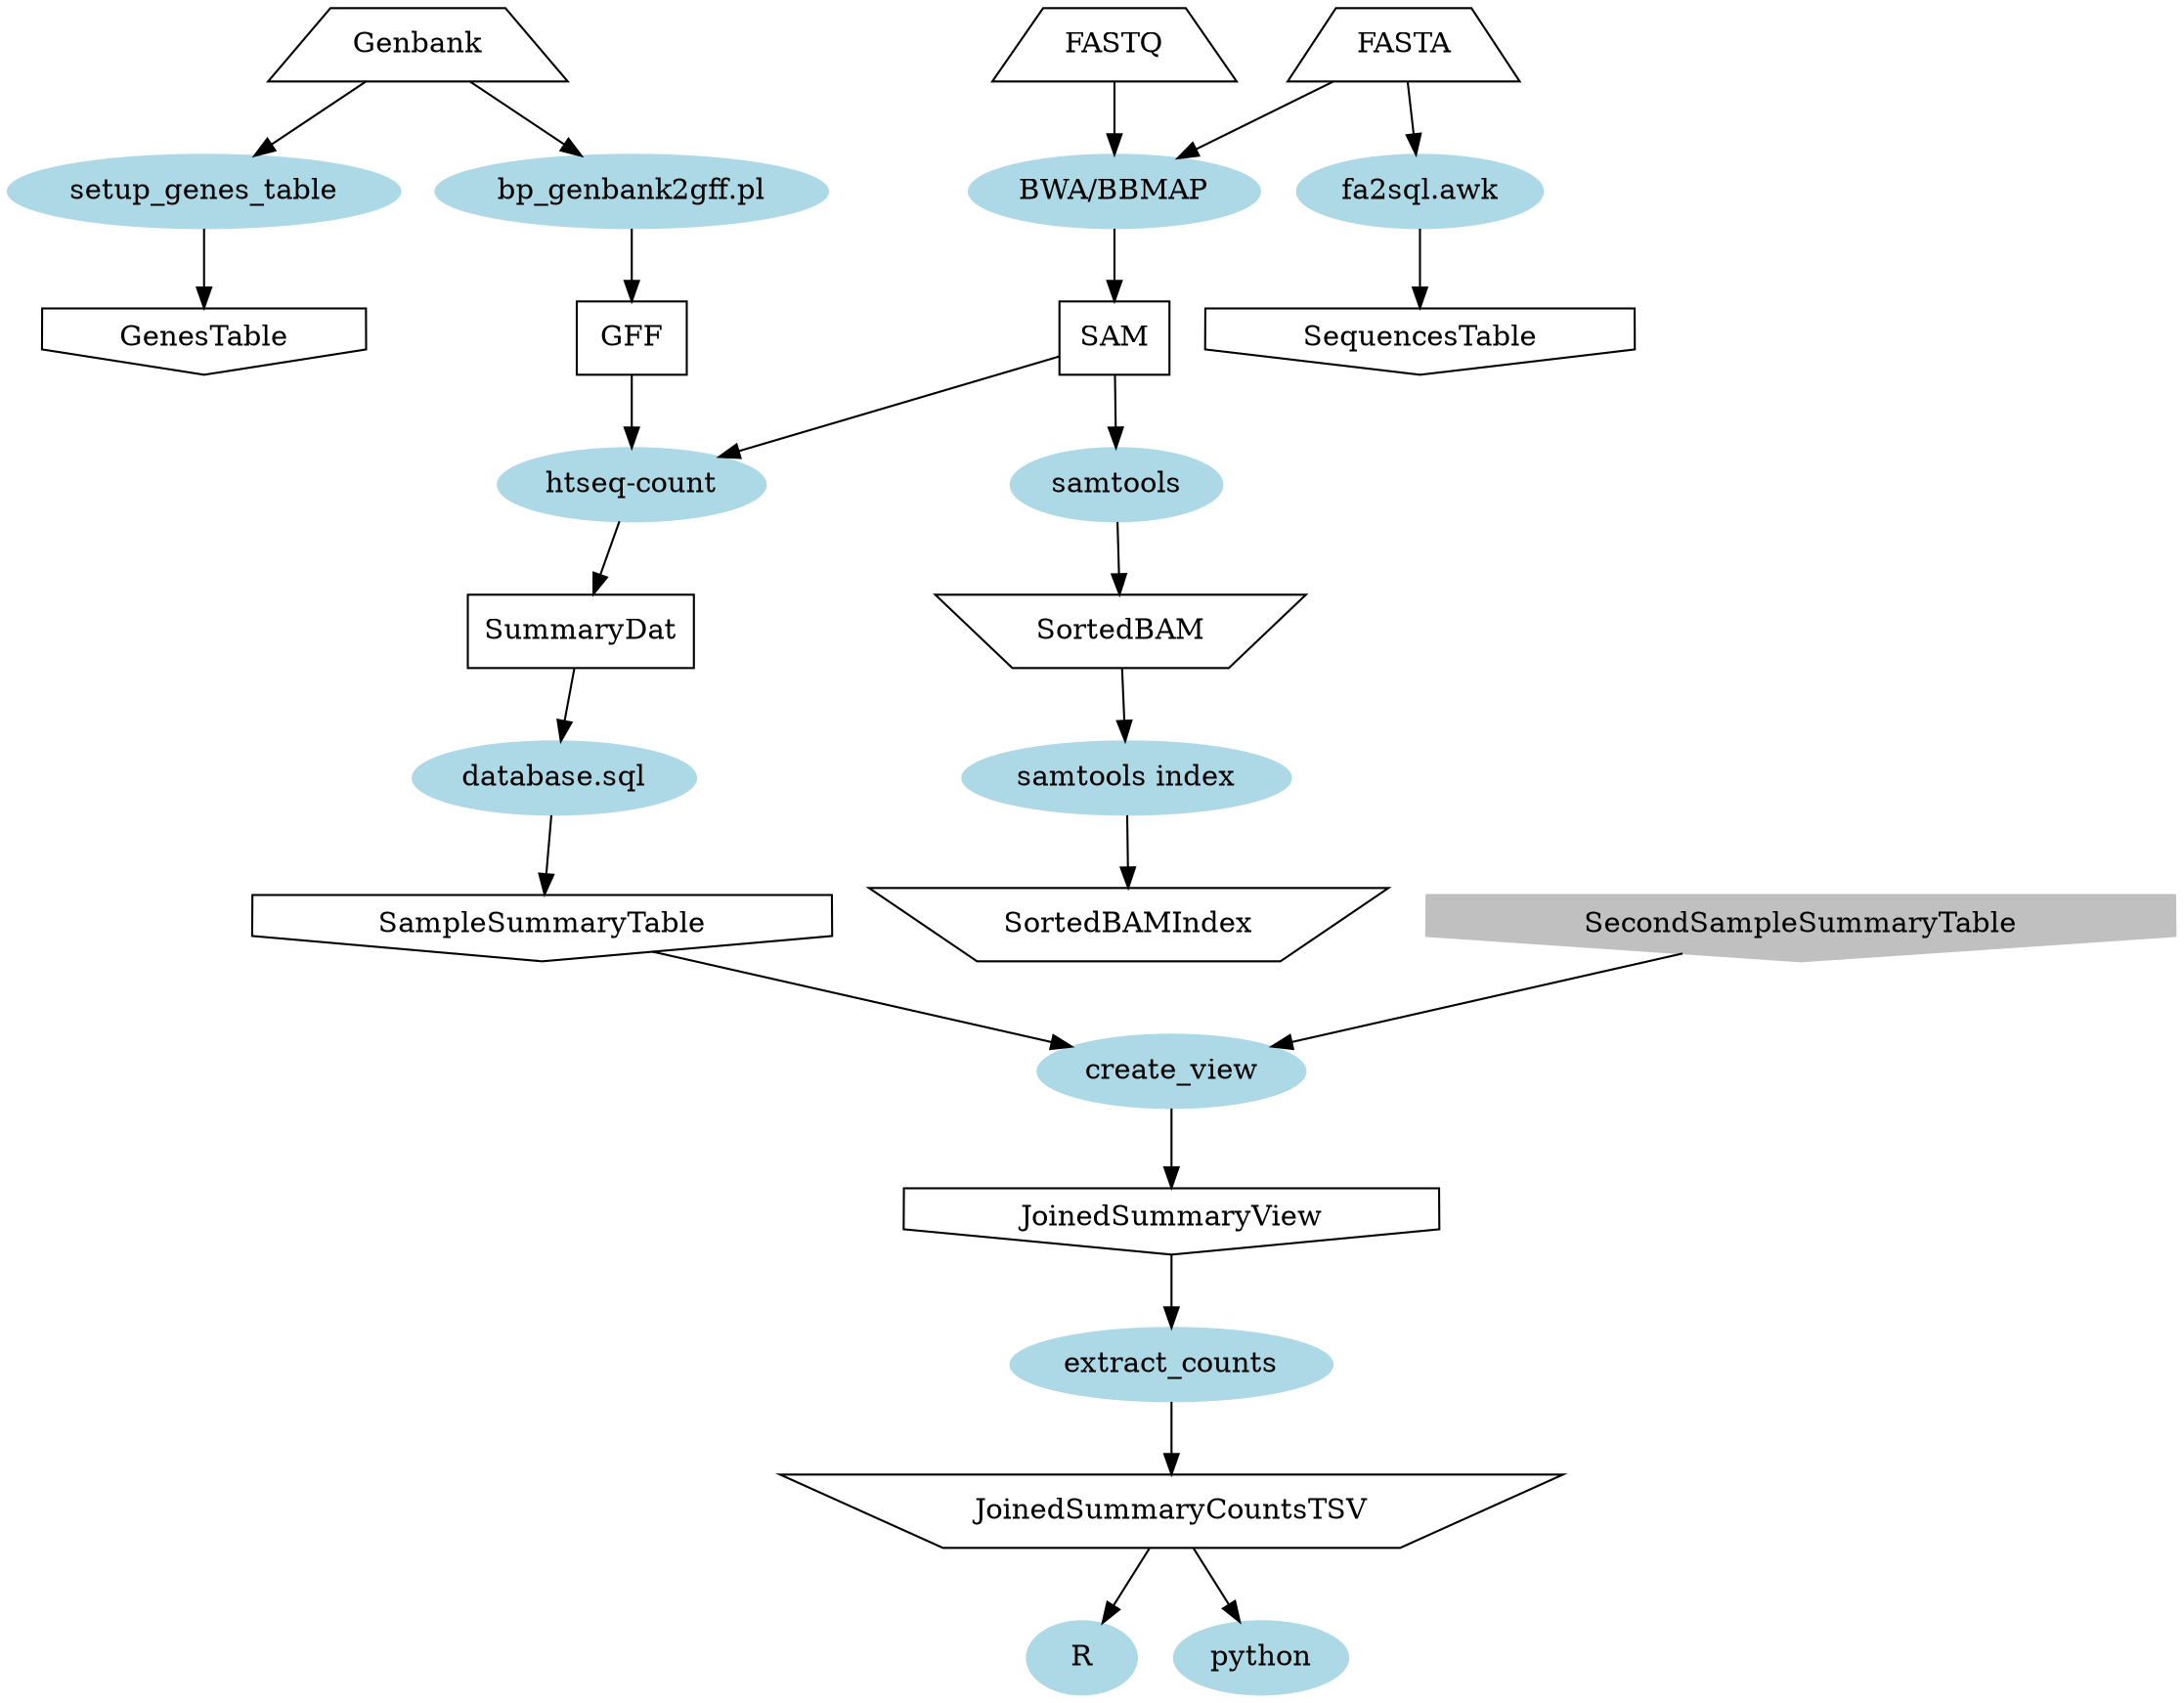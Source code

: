 digraph meta4 {
	# input files
	node [shape=trapezium];
		FASTQ;
		FASTA;
		Genbank;

	# output files
	# intermediate representations
	node [shape=rectangle];
		GFF;
		SAM;
		SummaryDat;

	# final products
	node [shape=invtrapezium];
		SortedBAM;
		SortedBAMIndex;
		JoinedSummaryCountsTSV;

	# database tables
	node [shape=invhouse];
		GenesTable;
		SequencesTable;
		SampleSummaryTable;
		SecondSampleSummaryTable [color=gray, style = filled];
		JoinedSummaryView;

	# programs/tools
	node [shape=ellipse, color=lightblue, style = filled];
		setup_genes_table;
		"fa2sql.awk";
		"bp_genbank2gff.pl";
		"BWA/BBMAP";
		"samtools";
		"samtools index";
		"htseq-count";
		"extract_counts";
		"create_view";
		"database.sql";
		"R";
		"python";

	Genbank -> "bp_genbank2gff.pl";
	"bp_genbank2gff.pl" -> GFF;
	Genbank -> setup_genes_table;
	setup_genes_table -> GenesTable;
	FASTQ -> "BWA/BBMAP";
	FASTA -> "BWA/BBMAP";
	FASTA -> "fa2sql.awk";
	"fa2sql.awk" -> SequencesTable;
	"BWA/BBMAP" -> SAM;
	SAM -> samtools;
	samtools -> SortedBAM;
	SortedBAM -> "samtools index";
	"samtools index" -> SortedBAMIndex
	SAM -> "htseq-count";
	GFF -> "htseq-count";
	"htseq-count" -> SummaryDat;
	SummaryDat -> "database.sql";
	"database.sql" -> SampleSummaryTable;
	SampleSummaryTable -> create_view;
	SecondSampleSummaryTable -> create_view;
	create_view -> JoinedSummaryView;
	JoinedSummaryView -> extract_counts;
	extract_counts -> JoinedSummaryCountsTSV;
	JoinedSummaryCountsTSV -> R;
	JoinedSummaryCountsTSV -> python;
}
